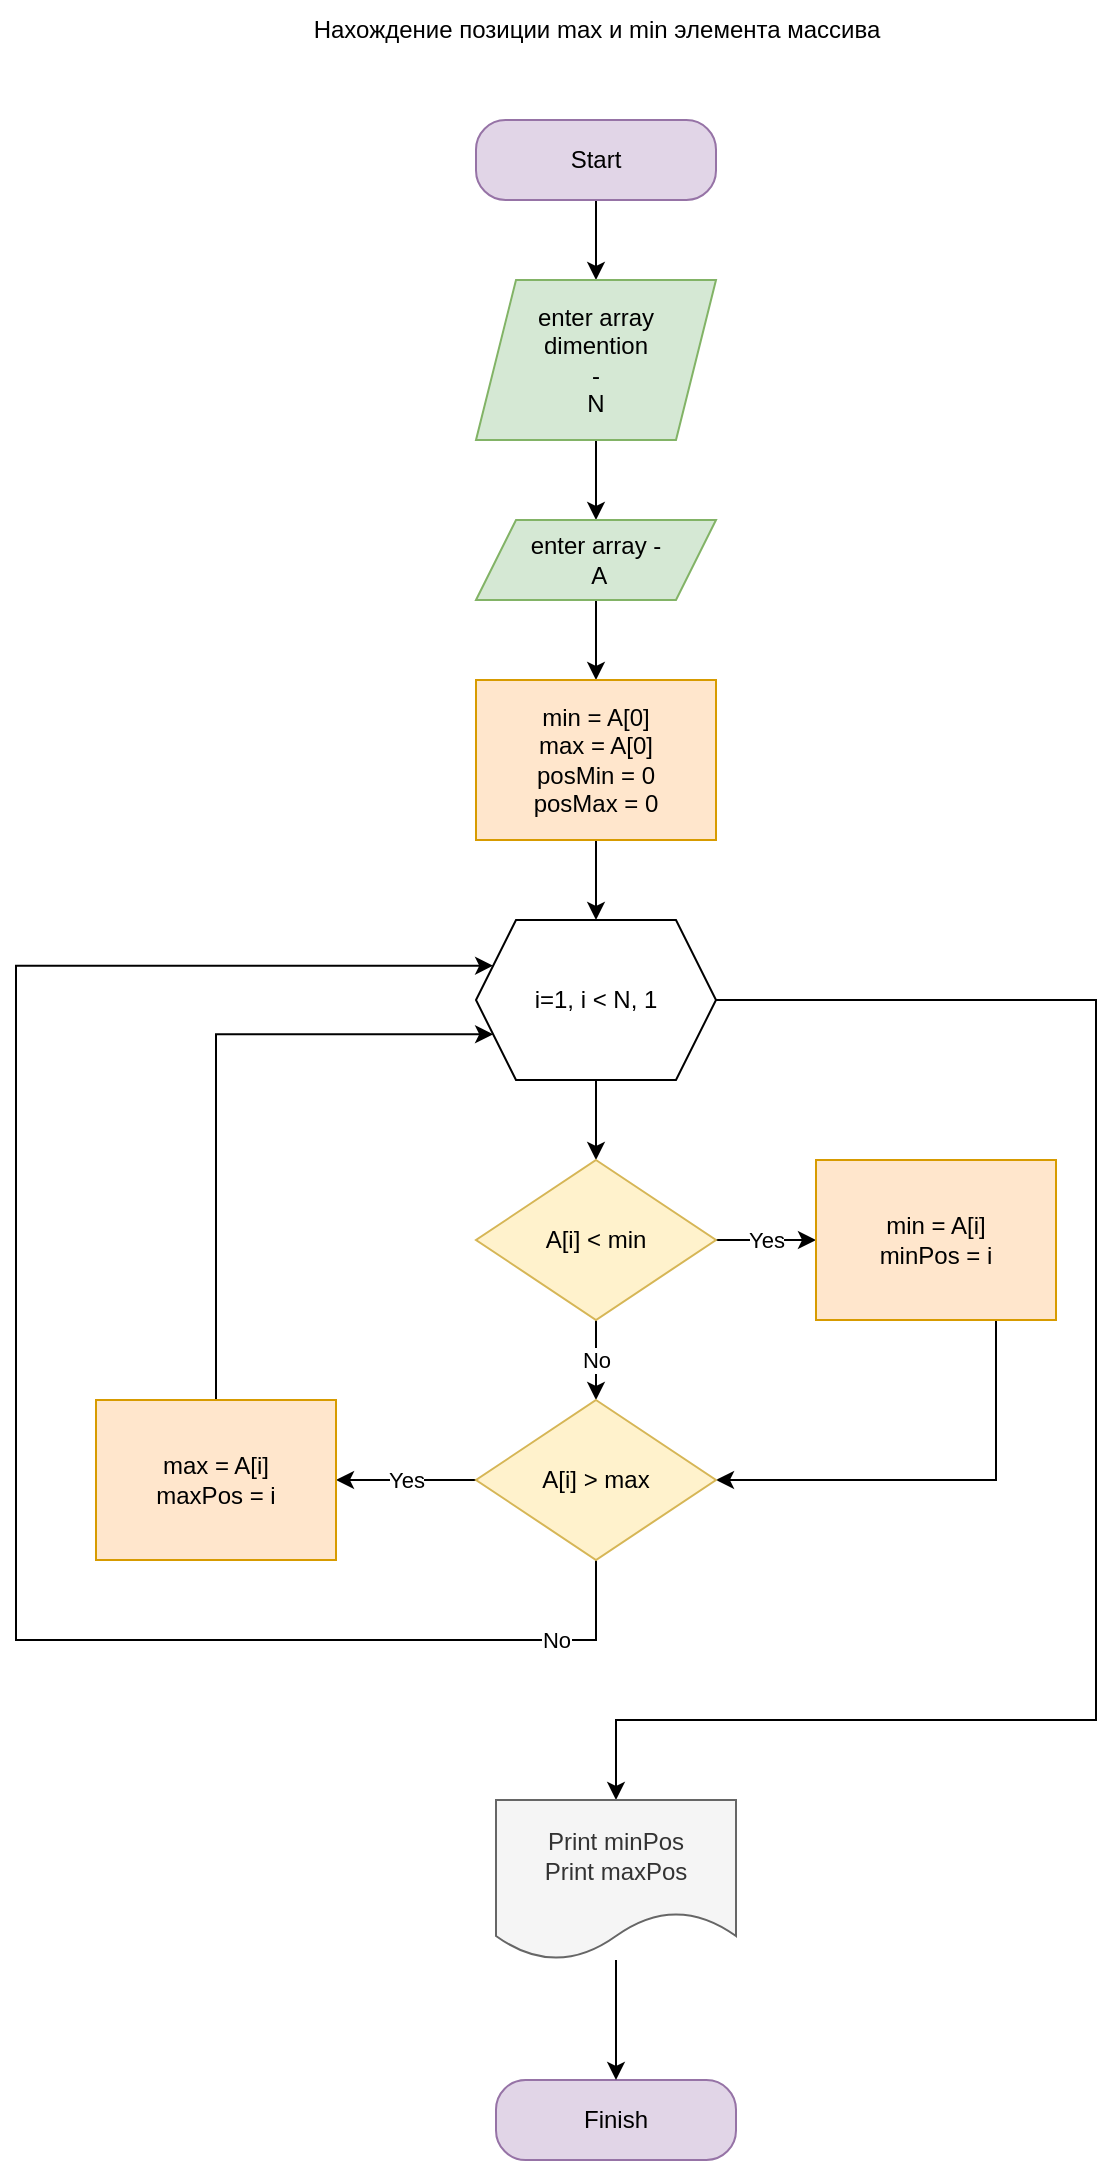 <mxfile version="20.8.16" type="device" pages="4"><diagram name="1. Min max index" id="_wT7jmgobzOiXD5VhUcm"><mxGraphModel dx="1418" dy="989" grid="1" gridSize="10" guides="1" tooltips="1" connect="1" arrows="1" fold="1" page="1" pageScale="1" pageWidth="827" pageHeight="1169" math="0" shadow="0"><root><mxCell id="0"/><mxCell id="1" parent="0"/><mxCell id="jv8gbKTDYzteNi8LAQCG-6" style="edgeStyle=orthogonalEdgeStyle;rounded=0;orthogonalLoop=1;jettySize=auto;html=1;entryX=0.5;entryY=0;entryDx=0;entryDy=0;" edge="1" parent="1" source="jv8gbKTDYzteNi8LAQCG-2" target="jv8gbKTDYzteNi8LAQCG-4"><mxGeometry relative="1" as="geometry"/></mxCell><mxCell id="jv8gbKTDYzteNi8LAQCG-2" value="Start" style="rounded=1;whiteSpace=wrap;html=1;arcSize=37;fillColor=#e1d5e7;strokeColor=#9673a6;" vertex="1" parent="1"><mxGeometry x="330" y="80" width="120" height="40" as="geometry"/></mxCell><mxCell id="jv8gbKTDYzteNi8LAQCG-3" value="Finish" style="rounded=1;whiteSpace=wrap;html=1;arcSize=37;fillColor=#e1d5e7;strokeColor=#9673a6;" vertex="1" parent="1"><mxGeometry x="340" y="1060" width="120" height="40" as="geometry"/></mxCell><mxCell id="jv8gbKTDYzteNi8LAQCG-7" style="edgeStyle=orthogonalEdgeStyle;rounded=0;orthogonalLoop=1;jettySize=auto;html=1;entryX=0.5;entryY=0;entryDx=0;entryDy=0;" edge="1" parent="1" source="jv8gbKTDYzteNi8LAQCG-4" target="jv8gbKTDYzteNi8LAQCG-5"><mxGeometry relative="1" as="geometry"/></mxCell><mxCell id="jv8gbKTDYzteNi8LAQCG-4" value="enter array &lt;br&gt;dimention &lt;br&gt;- &lt;br&gt;N" style="shape=parallelogram;perimeter=parallelogramPerimeter;whiteSpace=wrap;html=1;fixedSize=1;fillColor=#d5e8d4;strokeColor=#82b366;" vertex="1" parent="1"><mxGeometry x="330" y="160" width="120" height="80" as="geometry"/></mxCell><mxCell id="jv8gbKTDYzteNi8LAQCG-13" value="" style="edgeStyle=orthogonalEdgeStyle;rounded=0;orthogonalLoop=1;jettySize=auto;html=1;" edge="1" parent="1" source="jv8gbKTDYzteNi8LAQCG-5" target="jv8gbKTDYzteNi8LAQCG-12"><mxGeometry relative="1" as="geometry"/></mxCell><mxCell id="jv8gbKTDYzteNi8LAQCG-5" value="enter array -&lt;br&gt;&amp;nbsp;A" style="shape=parallelogram;perimeter=parallelogramPerimeter;whiteSpace=wrap;html=1;fixedSize=1;fillColor=#d5e8d4;strokeColor=#82b366;" vertex="1" parent="1"><mxGeometry x="330" y="280" width="120" height="40" as="geometry"/></mxCell><mxCell id="jv8gbKTDYzteNi8LAQCG-16" value="" style="edgeStyle=orthogonalEdgeStyle;rounded=0;orthogonalLoop=1;jettySize=auto;html=1;" edge="1" parent="1" source="jv8gbKTDYzteNi8LAQCG-10" target="jv8gbKTDYzteNi8LAQCG-15"><mxGeometry relative="1" as="geometry"/></mxCell><mxCell id="jv8gbKTDYzteNi8LAQCG-28" style="edgeStyle=orthogonalEdgeStyle;rounded=0;orthogonalLoop=1;jettySize=auto;html=1;entryX=0.5;entryY=0;entryDx=0;entryDy=0;" edge="1" parent="1" source="jv8gbKTDYzteNi8LAQCG-10" target="jv8gbKTDYzteNi8LAQCG-27"><mxGeometry relative="1" as="geometry"><mxPoint x="650" y="860" as="targetPoint"/><Array as="points"><mxPoint x="640" y="520"/><mxPoint x="640" y="880"/><mxPoint x="400" y="880"/></Array></mxGeometry></mxCell><mxCell id="jv8gbKTDYzteNi8LAQCG-10" value="i=1, i &amp;lt; N, 1" style="shape=hexagon;perimeter=hexagonPerimeter2;whiteSpace=wrap;html=1;fixedSize=1;" vertex="1" parent="1"><mxGeometry x="330" y="480" width="120" height="80" as="geometry"/></mxCell><mxCell id="jv8gbKTDYzteNi8LAQCG-14" value="" style="edgeStyle=orthogonalEdgeStyle;rounded=0;orthogonalLoop=1;jettySize=auto;html=1;" edge="1" parent="1" source="jv8gbKTDYzteNi8LAQCG-12" target="jv8gbKTDYzteNi8LAQCG-10"><mxGeometry relative="1" as="geometry"/></mxCell><mxCell id="jv8gbKTDYzteNi8LAQCG-12" value="min = A[0]&lt;br&gt;max = A[0]&lt;br&gt;posMin = 0&lt;br&gt;posMax = 0&lt;br&gt;" style="rounded=0;whiteSpace=wrap;html=1;fillColor=#ffe6cc;strokeColor=#d79b00;" vertex="1" parent="1"><mxGeometry x="330" y="360" width="120" height="80" as="geometry"/></mxCell><mxCell id="jv8gbKTDYzteNi8LAQCG-18" value="Yes" style="edgeStyle=orthogonalEdgeStyle;rounded=0;orthogonalLoop=1;jettySize=auto;html=1;" edge="1" parent="1" source="jv8gbKTDYzteNi8LAQCG-15" target="jv8gbKTDYzteNi8LAQCG-17"><mxGeometry relative="1" as="geometry"/></mxCell><mxCell id="jv8gbKTDYzteNi8LAQCG-20" value="No" style="edgeStyle=orthogonalEdgeStyle;rounded=0;orthogonalLoop=1;jettySize=auto;html=1;" edge="1" parent="1" source="jv8gbKTDYzteNi8LAQCG-15" target="jv8gbKTDYzteNi8LAQCG-19"><mxGeometry relative="1" as="geometry"/></mxCell><mxCell id="jv8gbKTDYzteNi8LAQCG-15" value="A[i] &amp;lt; min" style="rhombus;whiteSpace=wrap;html=1;fillColor=#fff2cc;strokeColor=#d6b656;" vertex="1" parent="1"><mxGeometry x="330" y="600" width="120" height="80" as="geometry"/></mxCell><mxCell id="jv8gbKTDYzteNi8LAQCG-21" style="edgeStyle=orthogonalEdgeStyle;rounded=0;orthogonalLoop=1;jettySize=auto;html=1;entryX=1;entryY=0.5;entryDx=0;entryDy=0;" edge="1" parent="1" source="jv8gbKTDYzteNi8LAQCG-17" target="jv8gbKTDYzteNi8LAQCG-19"><mxGeometry relative="1" as="geometry"><Array as="points"><mxPoint x="590" y="760"/></Array></mxGeometry></mxCell><mxCell id="jv8gbKTDYzteNi8LAQCG-17" value="min = A[i]&lt;br&gt;minPos = i" style="rounded=0;whiteSpace=wrap;html=1;fillColor=#ffe6cc;strokeColor=#d79b00;" vertex="1" parent="1"><mxGeometry x="500" y="600" width="120" height="80" as="geometry"/></mxCell><mxCell id="jv8gbKTDYzteNi8LAQCG-23" value="Yes" style="edgeStyle=orthogonalEdgeStyle;rounded=0;orthogonalLoop=1;jettySize=auto;html=1;" edge="1" parent="1" source="jv8gbKTDYzteNi8LAQCG-19" target="jv8gbKTDYzteNi8LAQCG-22"><mxGeometry relative="1" as="geometry"/></mxCell><mxCell id="jv8gbKTDYzteNi8LAQCG-24" value="No" style="edgeStyle=orthogonalEdgeStyle;rounded=0;orthogonalLoop=1;jettySize=auto;html=1;entryX=0;entryY=0.25;entryDx=0;entryDy=0;" edge="1" parent="1" source="jv8gbKTDYzteNi8LAQCG-19" target="jv8gbKTDYzteNi8LAQCG-10"><mxGeometry x="-0.868" relative="1" as="geometry"><mxPoint x="300" y="490" as="targetPoint"/><Array as="points"><mxPoint x="390" y="840"/><mxPoint x="100" y="840"/><mxPoint x="100" y="503"/></Array><mxPoint as="offset"/></mxGeometry></mxCell><mxCell id="jv8gbKTDYzteNi8LAQCG-19" value="A[i] &amp;gt; max" style="rhombus;whiteSpace=wrap;html=1;fillColor=#fff2cc;strokeColor=#d6b656;" vertex="1" parent="1"><mxGeometry x="330" y="720" width="120" height="80" as="geometry"/></mxCell><mxCell id="jv8gbKTDYzteNi8LAQCG-25" style="edgeStyle=orthogonalEdgeStyle;rounded=0;orthogonalLoop=1;jettySize=auto;html=1;entryX=0;entryY=0.75;entryDx=0;entryDy=0;exitX=0.5;exitY=0;exitDx=0;exitDy=0;" edge="1" parent="1" source="jv8gbKTDYzteNi8LAQCG-22" target="jv8gbKTDYzteNi8LAQCG-10"><mxGeometry relative="1" as="geometry"><Array as="points"><mxPoint x="200" y="537"/></Array></mxGeometry></mxCell><mxCell id="jv8gbKTDYzteNi8LAQCG-22" value="max = A[i]&lt;br&gt;maxPos = i" style="rounded=0;whiteSpace=wrap;html=1;fillColor=#ffe6cc;strokeColor=#d79b00;" vertex="1" parent="1"><mxGeometry x="140" y="720" width="120" height="80" as="geometry"/></mxCell><mxCell id="jv8gbKTDYzteNi8LAQCG-29" style="edgeStyle=orthogonalEdgeStyle;rounded=0;orthogonalLoop=1;jettySize=auto;html=1;entryX=0.5;entryY=0;entryDx=0;entryDy=0;" edge="1" parent="1" source="jv8gbKTDYzteNi8LAQCG-27" target="jv8gbKTDYzteNi8LAQCG-3"><mxGeometry relative="1" as="geometry"><Array as="points"/></mxGeometry></mxCell><mxCell id="jv8gbKTDYzteNi8LAQCG-27" value="Print minPos&lt;br&gt;Print maxPos" style="shape=document;whiteSpace=wrap;html=1;boundedLbl=1;fillColor=#f5f5f5;fontColor=#333333;strokeColor=#666666;" vertex="1" parent="1"><mxGeometry x="340" y="920" width="120" height="80" as="geometry"/></mxCell><mxCell id="lDQ_aPACysOyB4BarZr6-1" value="Нахождение позиции max и min элемента массива" style="text;html=1;align=center;verticalAlign=middle;resizable=0;points=[];autosize=1;strokeColor=none;fillColor=none;" vertex="1" parent="1"><mxGeometry x="235" y="20" width="310" height="30" as="geometry"/></mxCell></root></mxGraphModel></diagram><diagram id="GOvLm9ccgKetkU3lO5tL" name="2. Реверс массива"><mxGraphModel dx="918" dy="640" grid="1" gridSize="10" guides="1" tooltips="1" connect="1" arrows="1" fold="1" page="1" pageScale="1" pageWidth="827" pageHeight="1169" math="0" shadow="0"><root><mxCell id="0"/><mxCell id="1" parent="0"/><mxCell id="KIGIEp6xPWX_DE2cj3vn-1" style="edgeStyle=orthogonalEdgeStyle;rounded=0;orthogonalLoop=1;jettySize=auto;html=1;entryX=0.5;entryY=0;entryDx=0;entryDy=0;" edge="1" parent="1" source="KIGIEp6xPWX_DE2cj3vn-2" target="KIGIEp6xPWX_DE2cj3vn-5"><mxGeometry relative="1" as="geometry"/></mxCell><mxCell id="KIGIEp6xPWX_DE2cj3vn-2" value="Start" style="rounded=1;whiteSpace=wrap;html=1;arcSize=37;fillColor=#e1d5e7;strokeColor=#9673a6;" vertex="1" parent="1"><mxGeometry x="330" y="120" width="120" height="40" as="geometry"/></mxCell><mxCell id="KIGIEp6xPWX_DE2cj3vn-3" value="Finish" style="rounded=1;whiteSpace=wrap;html=1;arcSize=37;fillColor=#e1d5e7;strokeColor=#9673a6;" vertex="1" parent="1"><mxGeometry x="480" y="680" width="120" height="40" as="geometry"/></mxCell><mxCell id="KIGIEp6xPWX_DE2cj3vn-4" style="edgeStyle=orthogonalEdgeStyle;rounded=0;orthogonalLoop=1;jettySize=auto;html=1;entryX=0.5;entryY=0;entryDx=0;entryDy=0;" edge="1" parent="1" source="KIGIEp6xPWX_DE2cj3vn-5" target="KIGIEp6xPWX_DE2cj3vn-7"><mxGeometry relative="1" as="geometry"/></mxCell><mxCell id="KIGIEp6xPWX_DE2cj3vn-5" value="enter array &lt;br&gt;dimention &lt;br&gt;- &lt;br&gt;N" style="shape=parallelogram;perimeter=parallelogramPerimeter;whiteSpace=wrap;html=1;fixedSize=1;fillColor=#d5e8d4;strokeColor=#82b366;" vertex="1" parent="1"><mxGeometry x="330" y="200" width="120" height="80" as="geometry"/></mxCell><mxCell id="KIGIEp6xPWX_DE2cj3vn-6" value="" style="edgeStyle=orthogonalEdgeStyle;rounded=0;orthogonalLoop=1;jettySize=auto;html=1;" edge="1" parent="1" source="KIGIEp6xPWX_DE2cj3vn-7" target="KIGIEp6xPWX_DE2cj3vn-12"><mxGeometry relative="1" as="geometry"/></mxCell><mxCell id="KIGIEp6xPWX_DE2cj3vn-7" value="enter array -&lt;br&gt;&amp;nbsp;A" style="shape=parallelogram;perimeter=parallelogramPerimeter;whiteSpace=wrap;html=1;fixedSize=1;fillColor=#d5e8d4;strokeColor=#82b366;" vertex="1" parent="1"><mxGeometry x="330" y="320" width="120" height="40" as="geometry"/></mxCell><mxCell id="KIGIEp6xPWX_DE2cj3vn-8" value="" style="edgeStyle=orthogonalEdgeStyle;rounded=0;orthogonalLoop=1;jettySize=auto;html=1;" edge="1" parent="1" source="KIGIEp6xPWX_DE2cj3vn-10"><mxGeometry relative="1" as="geometry"><mxPoint x="180" y="600" as="targetPoint"/></mxGeometry></mxCell><mxCell id="KIGIEp6xPWX_DE2cj3vn-9" style="edgeStyle=orthogonalEdgeStyle;rounded=0;orthogonalLoop=1;jettySize=auto;html=1;entryX=0;entryY=0.5;entryDx=0;entryDy=0;" edge="1" parent="1" source="KIGIEp6xPWX_DE2cj3vn-10" target="KIGIEp6xPWX_DE2cj3vn-24"><mxGeometry relative="1" as="geometry"/></mxCell><mxCell id="KIGIEp6xPWX_DE2cj3vn-10" value="i=0, i &amp;lt; N/2, 1" style="shape=hexagon;perimeter=hexagonPerimeter2;whiteSpace=wrap;html=1;fixedSize=1;" vertex="1" parent="1"><mxGeometry x="120" y="480" width="120" height="80" as="geometry"/></mxCell><mxCell id="KIGIEp6xPWX_DE2cj3vn-11" value="" style="edgeStyle=orthogonalEdgeStyle;rounded=0;orthogonalLoop=1;jettySize=auto;html=1;" edge="1" parent="1" source="KIGIEp6xPWX_DE2cj3vn-12" target="KIGIEp6xPWX_DE2cj3vn-10"><mxGeometry relative="1" as="geometry"/></mxCell><mxCell id="KIGIEp6xPWX_DE2cj3vn-12" value="temp =0&amp;nbsp;" style="rounded=0;whiteSpace=wrap;html=1;fillColor=#ffe6cc;strokeColor=#d79b00;" vertex="1" parent="1"><mxGeometry x="330" y="400" width="120" height="40" as="geometry"/></mxCell><mxCell id="KIGIEp6xPWX_DE2cj3vn-17" value="temp = A[i]&lt;br&gt;A[i] = A[N-i-1]&lt;br&gt;A[N-i-1] = temp" style="rounded=0;whiteSpace=wrap;html=1;fillColor=#ffe6cc;strokeColor=#d79b00;" vertex="1" parent="1"><mxGeometry x="120" y="600" width="120" height="80" as="geometry"/></mxCell><mxCell id="KIGIEp6xPWX_DE2cj3vn-19" value="" style="edgeStyle=orthogonalEdgeStyle;rounded=0;orthogonalLoop=1;jettySize=auto;html=1;entryX=0;entryY=0.5;entryDx=0;entryDy=0;exitX=0.5;exitY=1;exitDx=0;exitDy=0;" edge="1" parent="1" source="KIGIEp6xPWX_DE2cj3vn-17" target="KIGIEp6xPWX_DE2cj3vn-10"><mxGeometry x="-0.868" relative="1" as="geometry"><mxPoint x="90" y="490" as="targetPoint"/><Array as="points"><mxPoint x="180" y="720"/><mxPoint x="70" y="720"/><mxPoint x="70" y="520"/></Array><mxPoint as="offset"/><mxPoint x="180" y="800" as="sourcePoint"/></mxGeometry></mxCell><mxCell id="KIGIEp6xPWX_DE2cj3vn-23" style="edgeStyle=orthogonalEdgeStyle;rounded=0;orthogonalLoop=1;jettySize=auto;html=1;entryX=0.5;entryY=0;entryDx=0;entryDy=0;" edge="1" parent="1" source="KIGIEp6xPWX_DE2cj3vn-24" target="KIGIEp6xPWX_DE2cj3vn-3"><mxGeometry relative="1" as="geometry"><Array as="points"/></mxGeometry></mxCell><mxCell id="KIGIEp6xPWX_DE2cj3vn-24" value="print reverse A" style="shape=document;whiteSpace=wrap;html=1;boundedLbl=1;fillColor=#f5f5f5;fontColor=#333333;strokeColor=#666666;" vertex="1" parent="1"><mxGeometry x="480" y="560" width="120" height="80" as="geometry"/></mxCell><mxCell id="KIGIEp6xPWX_DE2cj3vn-25" value="Задание на «разворот» массива. Нужно перевернуть массив и записать его в обратном порядке." style="text;html=1;align=center;verticalAlign=middle;resizable=0;points=[];autosize=1;strokeColor=none;fillColor=none;" vertex="1" parent="1"><mxGeometry x="105" y="50" width="570" height="30" as="geometry"/></mxCell></root></mxGraphModel></diagram><diagram id="dqtu40K_nsm8U55A6nt2" name="3. Average"><mxGraphModel dx="1114" dy="777" grid="1" gridSize="10" guides="1" tooltips="1" connect="1" arrows="1" fold="1" page="1" pageScale="1" pageWidth="827" pageHeight="1169" math="0" shadow="0"><root><mxCell id="0"/><mxCell id="1" parent="0"/><mxCell id="wW5h5vTzJiskvMxJqt6x-1" style="edgeStyle=orthogonalEdgeStyle;rounded=0;orthogonalLoop=1;jettySize=auto;html=1;entryX=0.5;entryY=0;entryDx=0;entryDy=0;" edge="1" parent="1" source="wW5h5vTzJiskvMxJqt6x-2" target="wW5h5vTzJiskvMxJqt6x-5"><mxGeometry relative="1" as="geometry"/></mxCell><mxCell id="wW5h5vTzJiskvMxJqt6x-2" value="Start" style="rounded=1;whiteSpace=wrap;html=1;arcSize=37;fillColor=#e1d5e7;strokeColor=#9673a6;" vertex="1" parent="1"><mxGeometry x="320" y="120" width="120" height="40" as="geometry"/></mxCell><mxCell id="wW5h5vTzJiskvMxJqt6x-3" value="Finish" style="rounded=1;whiteSpace=wrap;html=1;arcSize=37;fillColor=#e1d5e7;strokeColor=#9673a6;" vertex="1" parent="1"><mxGeometry x="320" y="920" width="120" height="40" as="geometry"/></mxCell><mxCell id="wW5h5vTzJiskvMxJqt6x-4" style="edgeStyle=orthogonalEdgeStyle;rounded=0;orthogonalLoop=1;jettySize=auto;html=1;entryX=0.5;entryY=0;entryDx=0;entryDy=0;" edge="1" parent="1" source="wW5h5vTzJiskvMxJqt6x-5" target="wW5h5vTzJiskvMxJqt6x-7"><mxGeometry relative="1" as="geometry"/></mxCell><mxCell id="wW5h5vTzJiskvMxJqt6x-5" value="enter array &lt;br&gt;dimention &lt;br&gt;- &lt;br&gt;N" style="shape=parallelogram;perimeter=parallelogramPerimeter;whiteSpace=wrap;html=1;fixedSize=1;fillColor=#d5e8d4;strokeColor=#82b366;" vertex="1" parent="1"><mxGeometry x="320" y="200" width="120" height="80" as="geometry"/></mxCell><mxCell id="wW5h5vTzJiskvMxJqt6x-6" value="" style="edgeStyle=orthogonalEdgeStyle;rounded=0;orthogonalLoop=1;jettySize=auto;html=1;" edge="1" parent="1" source="wW5h5vTzJiskvMxJqt6x-7" target="wW5h5vTzJiskvMxJqt6x-12"><mxGeometry relative="1" as="geometry"/></mxCell><mxCell id="wW5h5vTzJiskvMxJqt6x-7" value="enter array -&lt;br&gt;&amp;nbsp;A" style="shape=parallelogram;perimeter=parallelogramPerimeter;whiteSpace=wrap;html=1;fixedSize=1;fillColor=#d5e8d4;strokeColor=#82b366;" vertex="1" parent="1"><mxGeometry x="320" y="320" width="120" height="40" as="geometry"/></mxCell><mxCell id="wW5h5vTzJiskvMxJqt6x-26" value="" style="edgeStyle=orthogonalEdgeStyle;rounded=0;orthogonalLoop=1;jettySize=auto;html=1;" edge="1" parent="1" source="wW5h5vTzJiskvMxJqt6x-10" target="wW5h5vTzJiskvMxJqt6x-17"><mxGeometry relative="1" as="geometry"/></mxCell><mxCell id="wW5h5vTzJiskvMxJqt6x-30" value="" style="edgeStyle=orthogonalEdgeStyle;rounded=0;orthogonalLoop=1;jettySize=auto;html=1;entryX=0.5;entryY=0;entryDx=0;entryDy=0;" edge="1" parent="1" source="wW5h5vTzJiskvMxJqt6x-10" target="wW5h5vTzJiskvMxJqt6x-28"><mxGeometry relative="1" as="geometry"><Array as="points"><mxPoint x="480" y="520"/><mxPoint x="480" y="680"/><mxPoint x="380" y="680"/></Array></mxGeometry></mxCell><mxCell id="wW5h5vTzJiskvMxJqt6x-10" value="i=1, i &amp;lt; N, 1" style="shape=hexagon;perimeter=hexagonPerimeter2;whiteSpace=wrap;html=1;fixedSize=1;" vertex="1" parent="1"><mxGeometry x="320" y="480" width="120" height="80" as="geometry"/></mxCell><mxCell id="wW5h5vTzJiskvMxJqt6x-11" value="" style="edgeStyle=orthogonalEdgeStyle;rounded=0;orthogonalLoop=1;jettySize=auto;html=1;" edge="1" parent="1" source="wW5h5vTzJiskvMxJqt6x-12" target="wW5h5vTzJiskvMxJqt6x-10"><mxGeometry relative="1" as="geometry"/></mxCell><mxCell id="wW5h5vTzJiskvMxJqt6x-12" value="average = 0&lt;br&gt;sum = 0" style="rounded=0;whiteSpace=wrap;html=1;fillColor=#ffe6cc;strokeColor=#d79b00;" vertex="1" parent="1"><mxGeometry x="320" y="400" width="120" height="40" as="geometry"/></mxCell><mxCell id="wW5h5vTzJiskvMxJqt6x-27" style="edgeStyle=orthogonalEdgeStyle;rounded=0;orthogonalLoop=1;jettySize=auto;html=1;entryX=0;entryY=0.5;entryDx=0;entryDy=0;" edge="1" parent="1" source="wW5h5vTzJiskvMxJqt6x-17" target="wW5h5vTzJiskvMxJqt6x-10"><mxGeometry relative="1" as="geometry"><Array as="points"><mxPoint x="280" y="620"/><mxPoint x="280" y="520"/></Array></mxGeometry></mxCell><mxCell id="wW5h5vTzJiskvMxJqt6x-17" value="sum = sum + A[i]" style="rounded=0;whiteSpace=wrap;html=1;fillColor=#ffe6cc;strokeColor=#d79b00;" vertex="1" parent="1"><mxGeometry x="320" y="600" width="120" height="40" as="geometry"/></mxCell><mxCell id="wW5h5vTzJiskvMxJqt6x-23" style="edgeStyle=orthogonalEdgeStyle;rounded=0;orthogonalLoop=1;jettySize=auto;html=1;entryX=0.5;entryY=0;entryDx=0;entryDy=0;" edge="1" parent="1" source="wW5h5vTzJiskvMxJqt6x-24" target="wW5h5vTzJiskvMxJqt6x-3"><mxGeometry relative="1" as="geometry"><Array as="points"/></mxGeometry></mxCell><mxCell id="wW5h5vTzJiskvMxJqt6x-24" value="average" style="shape=document;whiteSpace=wrap;html=1;boundedLbl=1;fillColor=#f5f5f5;fontColor=#333333;strokeColor=#666666;" vertex="1" parent="1"><mxGeometry x="320" y="800" width="120" height="80" as="geometry"/></mxCell><mxCell id="wW5h5vTzJiskvMxJqt6x-25" value="Найти среднее арифметическое среди всех элементов массива." style="text;html=1;align=center;verticalAlign=middle;resizable=0;points=[];autosize=1;strokeColor=none;fillColor=none;" vertex="1" parent="1"><mxGeometry x="200" y="50" width="380" height="30" as="geometry"/></mxCell><mxCell id="wW5h5vTzJiskvMxJqt6x-31" value="" style="edgeStyle=orthogonalEdgeStyle;rounded=0;orthogonalLoop=1;jettySize=auto;html=1;" edge="1" parent="1" source="wW5h5vTzJiskvMxJqt6x-28" target="wW5h5vTzJiskvMxJqt6x-24"><mxGeometry relative="1" as="geometry"/></mxCell><mxCell id="wW5h5vTzJiskvMxJqt6x-28" value="average = sum / N" style="rounded=0;whiteSpace=wrap;html=1;fillColor=#ffe6cc;strokeColor=#d79b00;" vertex="1" parent="1"><mxGeometry x="320" y="720" width="120" height="40" as="geometry"/></mxCell></root></mxGraphModel></diagram><diagram name="4. Sum between Min max index" id="twlzdYVTVSs__YqCZS8k"><mxGraphModel dx="1114" dy="777" grid="1" gridSize="10" guides="1" tooltips="1" connect="1" arrows="1" fold="1" page="1" pageScale="1" pageWidth="827" pageHeight="1169" math="0" shadow="0"><root><mxCell id="IKx9JdNHHvzWF0b75AFo-0"/><mxCell id="IKx9JdNHHvzWF0b75AFo-1" parent="IKx9JdNHHvzWF0b75AFo-0"/><mxCell id="IKx9JdNHHvzWF0b75AFo-2" style="edgeStyle=orthogonalEdgeStyle;rounded=0;orthogonalLoop=1;jettySize=auto;html=1;entryX=0;entryY=0.5;entryDx=0;entryDy=0;" edge="1" parent="IKx9JdNHHvzWF0b75AFo-1" source="IKx9JdNHHvzWF0b75AFo-3" target="IKx9JdNHHvzWF0b75AFo-6"><mxGeometry relative="1" as="geometry"/></mxCell><mxCell id="IKx9JdNHHvzWF0b75AFo-3" value="Start" style="rounded=1;whiteSpace=wrap;html=1;arcSize=37;fillColor=#e1d5e7;strokeColor=#9673a6;" vertex="1" parent="IKx9JdNHHvzWF0b75AFo-1"><mxGeometry x="40" y="100" width="120" height="40" as="geometry"/></mxCell><mxCell id="IKx9JdNHHvzWF0b75AFo-4" value="Finish" style="rounded=1;whiteSpace=wrap;html=1;arcSize=37;fillColor=#e1d5e7;strokeColor=#9673a6;" vertex="1" parent="IKx9JdNHHvzWF0b75AFo-1"><mxGeometry x="60" y="910" width="120" height="40" as="geometry"/></mxCell><mxCell id="IKx9JdNHHvzWF0b75AFo-5" style="edgeStyle=orthogonalEdgeStyle;rounded=0;orthogonalLoop=1;jettySize=auto;html=1;entryX=0;entryY=0.5;entryDx=0;entryDy=0;" edge="1" parent="IKx9JdNHHvzWF0b75AFo-1" source="IKx9JdNHHvzWF0b75AFo-6" target="IKx9JdNHHvzWF0b75AFo-8"><mxGeometry relative="1" as="geometry"/></mxCell><mxCell id="IKx9JdNHHvzWF0b75AFo-6" value="enter array &lt;br&gt;dimention &lt;br&gt;- &lt;br&gt;N" style="shape=parallelogram;perimeter=parallelogramPerimeter;whiteSpace=wrap;html=1;fixedSize=1;fillColor=#d5e8d4;strokeColor=#82b366;" vertex="1" parent="IKx9JdNHHvzWF0b75AFo-1"><mxGeometry x="200" y="80" width="120" height="80" as="geometry"/></mxCell><mxCell id="IKx9JdNHHvzWF0b75AFo-7" value="" style="edgeStyle=orthogonalEdgeStyle;rounded=0;orthogonalLoop=1;jettySize=auto;html=1;" edge="1" parent="IKx9JdNHHvzWF0b75AFo-1" source="IKx9JdNHHvzWF0b75AFo-8" target="IKx9JdNHHvzWF0b75AFo-13"><mxGeometry relative="1" as="geometry"/></mxCell><mxCell id="IKx9JdNHHvzWF0b75AFo-8" value="enter array -&lt;br&gt;&amp;nbsp;A" style="shape=parallelogram;perimeter=parallelogramPerimeter;whiteSpace=wrap;html=1;fixedSize=1;fillColor=#d5e8d4;strokeColor=#82b366;" vertex="1" parent="IKx9JdNHHvzWF0b75AFo-1"><mxGeometry x="350" y="100" width="120" height="40" as="geometry"/></mxCell><mxCell id="IKx9JdNHHvzWF0b75AFo-9" value="" style="edgeStyle=orthogonalEdgeStyle;rounded=0;orthogonalLoop=1;jettySize=auto;html=1;" edge="1" parent="IKx9JdNHHvzWF0b75AFo-1" source="IKx9JdNHHvzWF0b75AFo-11" target="IKx9JdNHHvzWF0b75AFo-16"><mxGeometry relative="1" as="geometry"/></mxCell><mxCell id="nbO1f0GwfuoqBxB_wVKX-2" style="edgeStyle=orthogonalEdgeStyle;rounded=0;orthogonalLoop=1;jettySize=auto;html=1;entryX=0.5;entryY=0;entryDx=0;entryDy=0;" edge="1" parent="IKx9JdNHHvzWF0b75AFo-1" source="IKx9JdNHHvzWF0b75AFo-11" target="nbO1f0GwfuoqBxB_wVKX-1"><mxGeometry relative="1" as="geometry"/></mxCell><mxCell id="IKx9JdNHHvzWF0b75AFo-11" value="i=1, i &amp;lt; N, 1" style="shape=hexagon;perimeter=hexagonPerimeter2;whiteSpace=wrap;html=1;fixedSize=1;" vertex="1" parent="IKx9JdNHHvzWF0b75AFo-1"><mxGeometry x="240" y="220" width="120" height="80" as="geometry"/></mxCell><mxCell id="nbO1f0GwfuoqBxB_wVKX-0" style="edgeStyle=orthogonalEdgeStyle;rounded=0;orthogonalLoop=1;jettySize=auto;html=1;entryX=0.5;entryY=0;entryDx=0;entryDy=0;" edge="1" parent="IKx9JdNHHvzWF0b75AFo-1" source="IKx9JdNHHvzWF0b75AFo-13" target="IKx9JdNHHvzWF0b75AFo-11"><mxGeometry relative="1" as="geometry"><Array as="points"><mxPoint x="580" y="200"/><mxPoint x="300" y="200"/></Array></mxGeometry></mxCell><mxCell id="IKx9JdNHHvzWF0b75AFo-13" value="min = A[0]&lt;br&gt;max = A[0]&lt;br&gt;posMin = 0&lt;br&gt;posMax = 0&lt;br&gt;" style="rounded=0;whiteSpace=wrap;html=1;fillColor=#ffe6cc;strokeColor=#d79b00;" vertex="1" parent="IKx9JdNHHvzWF0b75AFo-1"><mxGeometry x="520" y="80" width="120" height="80" as="geometry"/></mxCell><mxCell id="IKx9JdNHHvzWF0b75AFo-14" value="Yes" style="edgeStyle=orthogonalEdgeStyle;rounded=0;orthogonalLoop=1;jettySize=auto;html=1;" edge="1" parent="IKx9JdNHHvzWF0b75AFo-1" source="IKx9JdNHHvzWF0b75AFo-16" target="IKx9JdNHHvzWF0b75AFo-18"><mxGeometry relative="1" as="geometry"/></mxCell><mxCell id="IKx9JdNHHvzWF0b75AFo-15" value="No" style="edgeStyle=orthogonalEdgeStyle;rounded=0;orthogonalLoop=1;jettySize=auto;html=1;" edge="1" parent="IKx9JdNHHvzWF0b75AFo-1" source="IKx9JdNHHvzWF0b75AFo-16" target="IKx9JdNHHvzWF0b75AFo-21"><mxGeometry relative="1" as="geometry"/></mxCell><mxCell id="IKx9JdNHHvzWF0b75AFo-16" value="A[i] &amp;lt; min" style="rhombus;whiteSpace=wrap;html=1;fillColor=#fff2cc;strokeColor=#d6b656;" vertex="1" parent="IKx9JdNHHvzWF0b75AFo-1"><mxGeometry x="240" y="340" width="120" height="80" as="geometry"/></mxCell><mxCell id="IKx9JdNHHvzWF0b75AFo-17" style="edgeStyle=orthogonalEdgeStyle;rounded=0;orthogonalLoop=1;jettySize=auto;html=1;entryX=1;entryY=0.5;entryDx=0;entryDy=0;" edge="1" parent="IKx9JdNHHvzWF0b75AFo-1" source="IKx9JdNHHvzWF0b75AFo-18" target="IKx9JdNHHvzWF0b75AFo-21"><mxGeometry relative="1" as="geometry"><Array as="points"><mxPoint x="500" y="500"/></Array></mxGeometry></mxCell><mxCell id="IKx9JdNHHvzWF0b75AFo-18" value="min = A[i]&lt;br&gt;minPos = i" style="rounded=0;whiteSpace=wrap;html=1;fillColor=#ffe6cc;strokeColor=#d79b00;" vertex="1" parent="IKx9JdNHHvzWF0b75AFo-1"><mxGeometry x="410" y="340" width="120" height="80" as="geometry"/></mxCell><mxCell id="IKx9JdNHHvzWF0b75AFo-19" value="Yes" style="edgeStyle=orthogonalEdgeStyle;rounded=0;orthogonalLoop=1;jettySize=auto;html=1;" edge="1" parent="IKx9JdNHHvzWF0b75AFo-1" source="IKx9JdNHHvzWF0b75AFo-21" target="IKx9JdNHHvzWF0b75AFo-23"><mxGeometry relative="1" as="geometry"/></mxCell><mxCell id="IKx9JdNHHvzWF0b75AFo-20" value="No" style="edgeStyle=orthogonalEdgeStyle;rounded=0;orthogonalLoop=1;jettySize=auto;html=1;entryX=0;entryY=0.25;entryDx=0;entryDy=0;" edge="1" parent="IKx9JdNHHvzWF0b75AFo-1" source="IKx9JdNHHvzWF0b75AFo-21" target="IKx9JdNHHvzWF0b75AFo-11"><mxGeometry x="-0.868" relative="1" as="geometry"><mxPoint x="210" y="230" as="targetPoint"/><Array as="points"><mxPoint x="300" y="580"/><mxPoint x="40" y="580"/><mxPoint x="40" y="243"/></Array><mxPoint as="offset"/></mxGeometry></mxCell><mxCell id="IKx9JdNHHvzWF0b75AFo-21" value="A[i] &amp;gt; max" style="rhombus;whiteSpace=wrap;html=1;fillColor=#fff2cc;strokeColor=#d6b656;" vertex="1" parent="IKx9JdNHHvzWF0b75AFo-1"><mxGeometry x="240" y="460" width="120" height="80" as="geometry"/></mxCell><mxCell id="IKx9JdNHHvzWF0b75AFo-22" style="edgeStyle=orthogonalEdgeStyle;rounded=0;orthogonalLoop=1;jettySize=auto;html=1;entryX=0;entryY=0.75;entryDx=0;entryDy=0;exitX=0.5;exitY=0;exitDx=0;exitDy=0;" edge="1" parent="IKx9JdNHHvzWF0b75AFo-1" source="IKx9JdNHHvzWF0b75AFo-23" target="IKx9JdNHHvzWF0b75AFo-11"><mxGeometry relative="1" as="geometry"><Array as="points"><mxPoint x="140" y="277"/></Array></mxGeometry></mxCell><mxCell id="IKx9JdNHHvzWF0b75AFo-23" value="max = A[i]&lt;br&gt;maxPos = i" style="rounded=0;whiteSpace=wrap;html=1;fillColor=#ffe6cc;strokeColor=#d79b00;" vertex="1" parent="IKx9JdNHHvzWF0b75AFo-1"><mxGeometry x="80" y="460" width="120" height="80" as="geometry"/></mxCell><mxCell id="IKx9JdNHHvzWF0b75AFo-24" style="edgeStyle=orthogonalEdgeStyle;rounded=0;orthogonalLoop=1;jettySize=auto;html=1;entryX=0.5;entryY=0;entryDx=0;entryDy=0;" edge="1" parent="IKx9JdNHHvzWF0b75AFo-1" source="IKx9JdNHHvzWF0b75AFo-25" target="IKx9JdNHHvzWF0b75AFo-4"><mxGeometry relative="1" as="geometry"><Array as="points"/></mxGeometry></mxCell><mxCell id="IKx9JdNHHvzWF0b75AFo-25" value="sum" style="shape=document;whiteSpace=wrap;html=1;boundedLbl=1;fillColor=#f5f5f5;fontColor=#333333;strokeColor=#666666;" vertex="1" parent="IKx9JdNHHvzWF0b75AFo-1"><mxGeometry x="60" y="770" width="120" height="80" as="geometry"/></mxCell><mxCell id="IKx9JdNHHvzWF0b75AFo-26" value="Найти сумму элементов массива, лежащих между максимальным и минимальным по значению элементами" style="text;html=1;align=center;verticalAlign=middle;resizable=0;points=[];autosize=1;strokeColor=none;fillColor=none;" vertex="1" parent="IKx9JdNHHvzWF0b75AFo-1"><mxGeometry x="75" y="20" width="630" height="30" as="geometry"/></mxCell><mxCell id="nbO1f0GwfuoqBxB_wVKX-4" value="No" style="edgeStyle=orthogonalEdgeStyle;rounded=0;orthogonalLoop=1;jettySize=auto;html=1;" edge="1" parent="IKx9JdNHHvzWF0b75AFo-1" source="nbO1f0GwfuoqBxB_wVKX-1" target="nbO1f0GwfuoqBxB_wVKX-3"><mxGeometry relative="1" as="geometry"/></mxCell><mxCell id="nbO1f0GwfuoqBxB_wVKX-6" value="Yes" style="edgeStyle=orthogonalEdgeStyle;rounded=0;orthogonalLoop=1;jettySize=auto;html=1;entryX=0.587;entryY=-0.049;entryDx=0;entryDy=0;entryPerimeter=0;" edge="1" parent="IKx9JdNHHvzWF0b75AFo-1" source="nbO1f0GwfuoqBxB_wVKX-1" target="nbO1f0GwfuoqBxB_wVKX-5"><mxGeometry relative="1" as="geometry"><Array as="points"><mxPoint x="750" y="400"/><mxPoint x="750" y="518"/></Array></mxGeometry></mxCell><mxCell id="nbO1f0GwfuoqBxB_wVKX-1" value="minPos &amp;gt; maxPos" style="rhombus;whiteSpace=wrap;html=1;fillColor=#fff2cc;strokeColor=#d6b656;" vertex="1" parent="IKx9JdNHHvzWF0b75AFo-1"><mxGeometry x="600" y="360" width="120" height="80" as="geometry"/></mxCell><mxCell id="nbO1f0GwfuoqBxB_wVKX-12" style="edgeStyle=orthogonalEdgeStyle;rounded=0;orthogonalLoop=1;jettySize=auto;html=1;entryX=0;entryY=0.5;entryDx=0;entryDy=0;" edge="1" parent="IKx9JdNHHvzWF0b75AFo-1" source="nbO1f0GwfuoqBxB_wVKX-3" target="nbO1f0GwfuoqBxB_wVKX-11"><mxGeometry relative="1" as="geometry"/></mxCell><mxCell id="nbO1f0GwfuoqBxB_wVKX-3" value="fromPos = minPos&lt;br&gt;toPos = maxPos" style="rounded=0;whiteSpace=wrap;html=1;fillColor=#ffe6cc;strokeColor=#d79b00;" vertex="1" parent="IKx9JdNHHvzWF0b75AFo-1"><mxGeometry x="520" y="520" width="120" height="40" as="geometry"/></mxCell><mxCell id="nbO1f0GwfuoqBxB_wVKX-13" style="edgeStyle=orthogonalEdgeStyle;rounded=0;orthogonalLoop=1;jettySize=auto;html=1;entryX=1;entryY=0.5;entryDx=0;entryDy=0;" edge="1" parent="IKx9JdNHHvzWF0b75AFo-1" source="nbO1f0GwfuoqBxB_wVKX-5" target="nbO1f0GwfuoqBxB_wVKX-11"><mxGeometry relative="1" as="geometry"/></mxCell><mxCell id="nbO1f0GwfuoqBxB_wVKX-5" value="fromPos = maxPos&lt;br&gt;toPos = minPos" style="rounded=0;whiteSpace=wrap;html=1;fillColor=#ffe6cc;strokeColor=#d79b00;" vertex="1" parent="IKx9JdNHHvzWF0b75AFo-1"><mxGeometry x="680" y="520" width="120" height="40" as="geometry"/></mxCell><mxCell id="nbO1f0GwfuoqBxB_wVKX-16" value="" style="edgeStyle=orthogonalEdgeStyle;rounded=0;orthogonalLoop=1;jettySize=auto;html=1;" edge="1" parent="IKx9JdNHHvzWF0b75AFo-1" source="nbO1f0GwfuoqBxB_wVKX-8" target="nbO1f0GwfuoqBxB_wVKX-15"><mxGeometry relative="1" as="geometry"/></mxCell><mxCell id="nbO1f0GwfuoqBxB_wVKX-17" style="edgeStyle=orthogonalEdgeStyle;rounded=0;orthogonalLoop=1;jettySize=auto;html=1;" edge="1" parent="IKx9JdNHHvzWF0b75AFo-1" source="nbO1f0GwfuoqBxB_wVKX-8" target="IKx9JdNHHvzWF0b75AFo-25"><mxGeometry relative="1" as="geometry"/></mxCell><mxCell id="nbO1f0GwfuoqBxB_wVKX-8" value="i = fromPos+1, i &amp;lt;= toPos-1, 1" style="shape=hexagon;perimeter=hexagonPerimeter2;whiteSpace=wrap;html=1;fixedSize=1;" vertex="1" parent="IKx9JdNHHvzWF0b75AFo-1"><mxGeometry x="560" y="680" width="200" height="80" as="geometry"/></mxCell><mxCell id="nbO1f0GwfuoqBxB_wVKX-14" value="" style="edgeStyle=orthogonalEdgeStyle;rounded=0;orthogonalLoop=1;jettySize=auto;html=1;" edge="1" parent="IKx9JdNHHvzWF0b75AFo-1" source="nbO1f0GwfuoqBxB_wVKX-11" target="nbO1f0GwfuoqBxB_wVKX-8"><mxGeometry relative="1" as="geometry"/></mxCell><mxCell id="nbO1f0GwfuoqBxB_wVKX-11" value="sum = 0" style="rounded=0;whiteSpace=wrap;html=1;fillColor=#ffe6cc;strokeColor=#d79b00;" vertex="1" parent="IKx9JdNHHvzWF0b75AFo-1"><mxGeometry x="600" y="600" width="120" height="40" as="geometry"/></mxCell><mxCell id="nbO1f0GwfuoqBxB_wVKX-18" style="edgeStyle=orthogonalEdgeStyle;rounded=0;orthogonalLoop=1;jettySize=auto;html=1;entryX=1;entryY=0.5;entryDx=0;entryDy=0;" edge="1" parent="IKx9JdNHHvzWF0b75AFo-1" source="nbO1f0GwfuoqBxB_wVKX-15" target="nbO1f0GwfuoqBxB_wVKX-8"><mxGeometry relative="1" as="geometry"><Array as="points"><mxPoint x="660" y="880"/><mxPoint x="800" y="880"/><mxPoint x="800" y="720"/></Array></mxGeometry></mxCell><mxCell id="nbO1f0GwfuoqBxB_wVKX-15" value="sum = sum + A[i]" style="rounded=0;whiteSpace=wrap;html=1;fillColor=#ffe6cc;strokeColor=#d79b00;" vertex="1" parent="IKx9JdNHHvzWF0b75AFo-1"><mxGeometry x="600" y="800" width="120" height="40" as="geometry"/></mxCell></root></mxGraphModel></diagram></mxfile>